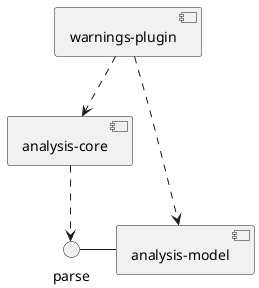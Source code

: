 @startuml
skinparam componentStyle uml2

[warnings-plugin] ..> [analysis-core]
[warnings-plugin] ..> [analysis-model]

[analysis-core] ..>  parse
parse - [analysis-model]
@enduml